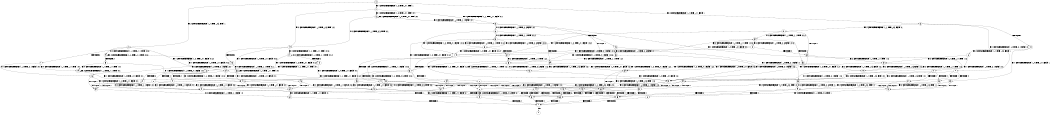 digraph BCG {
size = "7, 10.5";
center = TRUE;
node [shape = circle];
0 [peripheries = 2];
0 -> 1 [label = "EX !1 !ATOMIC_EXCH_BRANCH (1, +0, TRUE, +0, 1, TRUE) !::"];
0 -> 2 [label = "EX !2 !ATOMIC_EXCH_BRANCH (1, +1, TRUE, +0, 3, TRUE) !::"];
0 -> 3 [label = "EX !0 !ATOMIC_EXCH_BRANCH (1, +1, TRUE, +1, 1, FALSE) !::"];
1 -> 4 [label = "EX !2 !ATOMIC_EXCH_BRANCH (1, +1, TRUE, +0, 3, TRUE) !:0:1:"];
1 -> 5 [label = "EX !0 !ATOMIC_EXCH_BRANCH (1, +1, TRUE, +1, 1, FALSE) !:0:1:"];
1 -> 6 [label = "EX !1 !ATOMIC_EXCH_BRANCH (1, +0, TRUE, +0, 1, TRUE) !:0:1:"];
2 -> 7 [label = "TERMINATE !2"];
2 -> 8 [label = "EX !1 !ATOMIC_EXCH_BRANCH (1, +0, TRUE, +0, 1, FALSE) !:0:1:2:"];
2 -> 9 [label = "EX !0 !ATOMIC_EXCH_BRANCH (1, +1, TRUE, +1, 1, TRUE) !:0:1:2:"];
3 -> 10 [label = "TERMINATE !0"];
3 -> 11 [label = "EX !1 !ATOMIC_EXCH_BRANCH (1, +0, TRUE, +0, 1, FALSE) !:0:"];
3 -> 12 [label = "EX !2 !ATOMIC_EXCH_BRANCH (1, +1, TRUE, +0, 3, FALSE) !:0:"];
4 -> 13 [label = "TERMINATE !2"];
4 -> 14 [label = "EX !0 !ATOMIC_EXCH_BRANCH (1, +1, TRUE, +1, 1, TRUE) !:0:1:2:"];
4 -> 8 [label = "EX !1 !ATOMIC_EXCH_BRANCH (1, +0, TRUE, +0, 1, FALSE) !:0:1:2:"];
5 -> 15 [label = "TERMINATE !0"];
5 -> 16 [label = "EX !2 !ATOMIC_EXCH_BRANCH (1, +1, TRUE, +0, 3, FALSE) !:0:1:"];
5 -> 17 [label = "EX !1 !ATOMIC_EXCH_BRANCH (1, +0, TRUE, +0, 1, FALSE) !:0:1:"];
6 -> 4 [label = "EX !2 !ATOMIC_EXCH_BRANCH (1, +1, TRUE, +0, 3, TRUE) !:0:1:"];
6 -> 5 [label = "EX !0 !ATOMIC_EXCH_BRANCH (1, +1, TRUE, +1, 1, FALSE) !:0:1:"];
6 -> 6 [label = "EX !1 !ATOMIC_EXCH_BRANCH (1, +0, TRUE, +0, 1, TRUE) !:0:1:"];
7 -> 18 [label = "EX !1 !ATOMIC_EXCH_BRANCH (1, +0, TRUE, +0, 1, FALSE) !:0:1:"];
7 -> 19 [label = "EX !0 !ATOMIC_EXCH_BRANCH (1, +1, TRUE, +1, 1, TRUE) !:0:1:"];
8 -> 20 [label = "TERMINATE !1"];
8 -> 21 [label = "TERMINATE !2"];
8 -> 22 [label = "EX !0 !ATOMIC_EXCH_BRANCH (1, +1, TRUE, +1, 1, FALSE) !:0:1:2:"];
9 -> 23 [label = "TERMINATE !2"];
9 -> 24 [label = "EX !1 !ATOMIC_EXCH_BRANCH (1, +0, TRUE, +0, 1, FALSE) !:0:1:2:"];
9 -> 9 [label = "EX !0 !ATOMIC_EXCH_BRANCH (1, +1, TRUE, +1, 1, TRUE) !:0:1:2:"];
10 -> 25 [label = "EX !1 !ATOMIC_EXCH_BRANCH (1, +0, TRUE, +0, 1, FALSE) !::"];
10 -> 26 [label = "EX !2 !ATOMIC_EXCH_BRANCH (1, +1, TRUE, +0, 3, FALSE) !::"];
11 -> 27 [label = "TERMINATE !1"];
11 -> 28 [label = "TERMINATE !0"];
11 -> 29 [label = "EX !2 !ATOMIC_EXCH_BRANCH (1, +1, TRUE, +0, 3, TRUE) !:0:1:"];
12 -> 30 [label = "TERMINATE !0"];
12 -> 31 [label = "EX !1 !ATOMIC_EXCH_BRANCH (1, +0, TRUE, +0, 1, FALSE) !:0:1:2:"];
12 -> 32 [label = "EX !2 !ATOMIC_EXCH_BRANCH (1, +1, TRUE, +1, 1, TRUE) !:0:1:2:"];
13 -> 33 [label = "EX !0 !ATOMIC_EXCH_BRANCH (1, +1, TRUE, +1, 1, TRUE) !:0:1:"];
13 -> 18 [label = "EX !1 !ATOMIC_EXCH_BRANCH (1, +0, TRUE, +0, 1, FALSE) !:0:1:"];
14 -> 34 [label = "TERMINATE !2"];
14 -> 24 [label = "EX !1 !ATOMIC_EXCH_BRANCH (1, +0, TRUE, +0, 1, FALSE) !:0:1:2:"];
14 -> 14 [label = "EX !0 !ATOMIC_EXCH_BRANCH (1, +1, TRUE, +1, 1, TRUE) !:0:1:2:"];
15 -> 35 [label = "EX !2 !ATOMIC_EXCH_BRANCH (1, +1, TRUE, +0, 3, FALSE) !:1:"];
15 -> 36 [label = "EX !1 !ATOMIC_EXCH_BRANCH (1, +0, TRUE, +0, 1, FALSE) !:1:"];
16 -> 37 [label = "TERMINATE !0"];
16 -> 38 [label = "EX !2 !ATOMIC_EXCH_BRANCH (1, +1, TRUE, +1, 1, TRUE) !:0:1:2:"];
16 -> 31 [label = "EX !1 !ATOMIC_EXCH_BRANCH (1, +0, TRUE, +0, 1, FALSE) !:0:1:2:"];
17 -> 27 [label = "TERMINATE !1"];
17 -> 28 [label = "TERMINATE !0"];
17 -> 29 [label = "EX !2 !ATOMIC_EXCH_BRANCH (1, +1, TRUE, +0, 3, TRUE) !:0:1:"];
18 -> 39 [label = "TERMINATE !1"];
18 -> 40 [label = "EX !0 !ATOMIC_EXCH_BRANCH (1, +1, TRUE, +1, 1, FALSE) !:0:1:"];
19 -> 41 [label = "EX !1 !ATOMIC_EXCH_BRANCH (1, +0, TRUE, +0, 1, FALSE) !:0:1:"];
19 -> 19 [label = "EX !0 !ATOMIC_EXCH_BRANCH (1, +1, TRUE, +1, 1, TRUE) !:0:1:"];
20 -> 39 [label = "TERMINATE !2"];
20 -> 42 [label = "EX !0 !ATOMIC_EXCH_BRANCH (1, +1, TRUE, +1, 1, FALSE) !:0:2:"];
21 -> 39 [label = "TERMINATE !1"];
21 -> 40 [label = "EX !0 !ATOMIC_EXCH_BRANCH (1, +1, TRUE, +1, 1, FALSE) !:0:1:"];
22 -> 43 [label = "TERMINATE !1"];
22 -> 44 [label = "TERMINATE !2"];
22 -> 45 [label = "TERMINATE !0"];
23 -> 41 [label = "EX !1 !ATOMIC_EXCH_BRANCH (1, +0, TRUE, +0, 1, FALSE) !:0:1:"];
23 -> 19 [label = "EX !0 !ATOMIC_EXCH_BRANCH (1, +1, TRUE, +1, 1, TRUE) !:0:1:"];
24 -> 46 [label = "TERMINATE !1"];
24 -> 47 [label = "TERMINATE !2"];
24 -> 22 [label = "EX !0 !ATOMIC_EXCH_BRANCH (1, +1, TRUE, +1, 1, FALSE) !:0:1:2:"];
25 -> 48 [label = "TERMINATE !1"];
25 -> 49 [label = "EX !2 !ATOMIC_EXCH_BRANCH (1, +1, TRUE, +0, 3, TRUE) !:1:"];
26 -> 50 [label = "EX !1 !ATOMIC_EXCH_BRANCH (1, +0, TRUE, +0, 1, FALSE) !:1:2:"];
26 -> 51 [label = "EX !2 !ATOMIC_EXCH_BRANCH (1, +1, TRUE, +1, 1, TRUE) !:1:2:"];
27 -> 48 [label = "TERMINATE !0"];
27 -> 52 [label = "EX !2 !ATOMIC_EXCH_BRANCH (1, +1, TRUE, +0, 3, TRUE) !:0:"];
28 -> 48 [label = "TERMINATE !1"];
28 -> 49 [label = "EX !2 !ATOMIC_EXCH_BRANCH (1, +1, TRUE, +0, 3, TRUE) !:1:"];
29 -> 43 [label = "TERMINATE !1"];
29 -> 44 [label = "TERMINATE !2"];
29 -> 45 [label = "TERMINATE !0"];
30 -> 50 [label = "EX !1 !ATOMIC_EXCH_BRANCH (1, +0, TRUE, +0, 1, FALSE) !:1:2:"];
30 -> 51 [label = "EX !2 !ATOMIC_EXCH_BRANCH (1, +1, TRUE, +1, 1, TRUE) !:1:2:"];
31 -> 53 [label = "TERMINATE !1"];
31 -> 54 [label = "TERMINATE !0"];
31 -> 22 [label = "EX !2 !ATOMIC_EXCH_BRANCH (1, +1, TRUE, +1, 1, FALSE) !:0:1:2:"];
32 -> 55 [label = "TERMINATE !0"];
32 -> 56 [label = "EX !1 !ATOMIC_EXCH_BRANCH (1, +0, TRUE, +0, 1, FALSE) !:0:1:2:"];
32 -> 57 [label = "EX !2 !ATOMIC_EXCH_BRANCH (1, +1, TRUE, +0, 3, FALSE) !:0:1:2:"];
33 -> 41 [label = "EX !1 !ATOMIC_EXCH_BRANCH (1, +0, TRUE, +0, 1, FALSE) !:0:1:"];
33 -> 33 [label = "EX !0 !ATOMIC_EXCH_BRANCH (1, +1, TRUE, +1, 1, TRUE) !:0:1:"];
34 -> 41 [label = "EX !1 !ATOMIC_EXCH_BRANCH (1, +0, TRUE, +0, 1, FALSE) !:0:1:"];
34 -> 33 [label = "EX !0 !ATOMIC_EXCH_BRANCH (1, +1, TRUE, +1, 1, TRUE) !:0:1:"];
35 -> 58 [label = "EX !2 !ATOMIC_EXCH_BRANCH (1, +1, TRUE, +1, 1, TRUE) !:1:2:"];
35 -> 50 [label = "EX !1 !ATOMIC_EXCH_BRANCH (1, +0, TRUE, +0, 1, FALSE) !:1:2:"];
36 -> 48 [label = "TERMINATE !1"];
36 -> 49 [label = "EX !2 !ATOMIC_EXCH_BRANCH (1, +1, TRUE, +0, 3, TRUE) !:1:"];
37 -> 58 [label = "EX !2 !ATOMIC_EXCH_BRANCH (1, +1, TRUE, +1, 1, TRUE) !:1:2:"];
37 -> 50 [label = "EX !1 !ATOMIC_EXCH_BRANCH (1, +0, TRUE, +0, 1, FALSE) !:1:2:"];
38 -> 59 [label = "TERMINATE !0"];
38 -> 60 [label = "EX !2 !ATOMIC_EXCH_BRANCH (1, +1, TRUE, +0, 3, FALSE) !:0:1:2:"];
38 -> 56 [label = "EX !1 !ATOMIC_EXCH_BRANCH (1, +0, TRUE, +0, 1, FALSE) !:0:1:2:"];
39 -> 61 [label = "EX !0 !ATOMIC_EXCH_BRANCH (1, +1, TRUE, +1, 1, FALSE) !:0:"];
40 -> 62 [label = "TERMINATE !1"];
40 -> 63 [label = "TERMINATE !0"];
41 -> 64 [label = "TERMINATE !1"];
41 -> 40 [label = "EX !0 !ATOMIC_EXCH_BRANCH (1, +1, TRUE, +1, 1, FALSE) !:0:1:"];
42 -> 62 [label = "TERMINATE !2"];
42 -> 65 [label = "TERMINATE !0"];
43 -> 62 [label = "TERMINATE !2"];
43 -> 65 [label = "TERMINATE !0"];
44 -> 62 [label = "TERMINATE !1"];
44 -> 63 [label = "TERMINATE !0"];
45 -> 65 [label = "TERMINATE !1"];
45 -> 63 [label = "TERMINATE !2"];
46 -> 64 [label = "TERMINATE !2"];
46 -> 42 [label = "EX !0 !ATOMIC_EXCH_BRANCH (1, +1, TRUE, +1, 1, FALSE) !:0:2:"];
47 -> 64 [label = "TERMINATE !1"];
47 -> 40 [label = "EX !0 !ATOMIC_EXCH_BRANCH (1, +1, TRUE, +1, 1, FALSE) !:0:1:"];
48 -> 66 [label = "EX !2 !ATOMIC_EXCH_BRANCH (1, +1, TRUE, +0, 3, TRUE) !::"];
49 -> 65 [label = "TERMINATE !1"];
49 -> 63 [label = "TERMINATE !2"];
50 -> 67 [label = "TERMINATE !1"];
50 -> 68 [label = "EX !2 !ATOMIC_EXCH_BRANCH (1, +1, TRUE, +1, 1, FALSE) !:1:2:"];
51 -> 69 [label = "EX !1 !ATOMIC_EXCH_BRANCH (1, +0, TRUE, +0, 1, FALSE) !:1:2:"];
51 -> 70 [label = "EX !2 !ATOMIC_EXCH_BRANCH (1, +1, TRUE, +0, 3, FALSE) !:1:2:"];
52 -> 62 [label = "TERMINATE !2"];
52 -> 65 [label = "TERMINATE !0"];
53 -> 67 [label = "TERMINATE !0"];
53 -> 42 [label = "EX !2 !ATOMIC_EXCH_BRANCH (1, +1, TRUE, +1, 1, FALSE) !:0:2:"];
54 -> 67 [label = "TERMINATE !1"];
54 -> 68 [label = "EX !2 !ATOMIC_EXCH_BRANCH (1, +1, TRUE, +1, 1, FALSE) !:1:2:"];
55 -> 69 [label = "EX !1 !ATOMIC_EXCH_BRANCH (1, +0, TRUE, +0, 1, FALSE) !:1:2:"];
55 -> 70 [label = "EX !2 !ATOMIC_EXCH_BRANCH (1, +1, TRUE, +0, 3, FALSE) !:1:2:"];
56 -> 71 [label = "TERMINATE !1"];
56 -> 72 [label = "TERMINATE !0"];
56 -> 22 [label = "EX !2 !ATOMIC_EXCH_BRANCH (1, +1, TRUE, +0, 3, TRUE) !:0:1:2:"];
57 -> 30 [label = "TERMINATE !0"];
57 -> 31 [label = "EX !1 !ATOMIC_EXCH_BRANCH (1, +0, TRUE, +0, 1, FALSE) !:0:1:2:"];
57 -> 32 [label = "EX !2 !ATOMIC_EXCH_BRANCH (1, +1, TRUE, +1, 1, TRUE) !:0:1:2:"];
58 -> 73 [label = "EX !2 !ATOMIC_EXCH_BRANCH (1, +1, TRUE, +0, 3, FALSE) !:1:2:"];
58 -> 69 [label = "EX !1 !ATOMIC_EXCH_BRANCH (1, +0, TRUE, +0, 1, FALSE) !:1:2:"];
59 -> 73 [label = "EX !2 !ATOMIC_EXCH_BRANCH (1, +1, TRUE, +0, 3, FALSE) !:1:2:"];
59 -> 69 [label = "EX !1 !ATOMIC_EXCH_BRANCH (1, +0, TRUE, +0, 1, FALSE) !:1:2:"];
60 -> 37 [label = "TERMINATE !0"];
60 -> 38 [label = "EX !2 !ATOMIC_EXCH_BRANCH (1, +1, TRUE, +1, 1, TRUE) !:0:1:2:"];
60 -> 31 [label = "EX !1 !ATOMIC_EXCH_BRANCH (1, +0, TRUE, +0, 1, FALSE) !:0:1:2:"];
61 -> 74 [label = "TERMINATE !0"];
62 -> 74 [label = "TERMINATE !0"];
63 -> 74 [label = "TERMINATE !1"];
64 -> 61 [label = "EX !0 !ATOMIC_EXCH_BRANCH (1, +1, TRUE, +1, 1, FALSE) !:0:"];
65 -> 74 [label = "TERMINATE !2"];
66 -> 74 [label = "TERMINATE !2"];
67 -> 75 [label = "EX !2 !ATOMIC_EXCH_BRANCH (1, +1, TRUE, +1, 1, FALSE) !:2:"];
68 -> 65 [label = "TERMINATE !1"];
68 -> 63 [label = "TERMINATE !2"];
69 -> 76 [label = "TERMINATE !1"];
69 -> 68 [label = "EX !2 !ATOMIC_EXCH_BRANCH (1, +1, TRUE, +0, 3, TRUE) !:1:2:"];
70 -> 50 [label = "EX !1 !ATOMIC_EXCH_BRANCH (1, +0, TRUE, +0, 1, FALSE) !:1:2:"];
70 -> 51 [label = "EX !2 !ATOMIC_EXCH_BRANCH (1, +1, TRUE, +1, 1, TRUE) !:1:2:"];
71 -> 76 [label = "TERMINATE !0"];
71 -> 42 [label = "EX !2 !ATOMIC_EXCH_BRANCH (1, +1, TRUE, +0, 3, TRUE) !:0:2:"];
72 -> 76 [label = "TERMINATE !1"];
72 -> 68 [label = "EX !2 !ATOMIC_EXCH_BRANCH (1, +1, TRUE, +0, 3, TRUE) !:1:2:"];
73 -> 58 [label = "EX !2 !ATOMIC_EXCH_BRANCH (1, +1, TRUE, +1, 1, TRUE) !:1:2:"];
73 -> 50 [label = "EX !1 !ATOMIC_EXCH_BRANCH (1, +0, TRUE, +0, 1, FALSE) !:1:2:"];
74 -> 77 [label = "exit"];
75 -> 74 [label = "TERMINATE !2"];
76 -> 75 [label = "EX !2 !ATOMIC_EXCH_BRANCH (1, +1, TRUE, +0, 3, TRUE) !:2:"];
}
